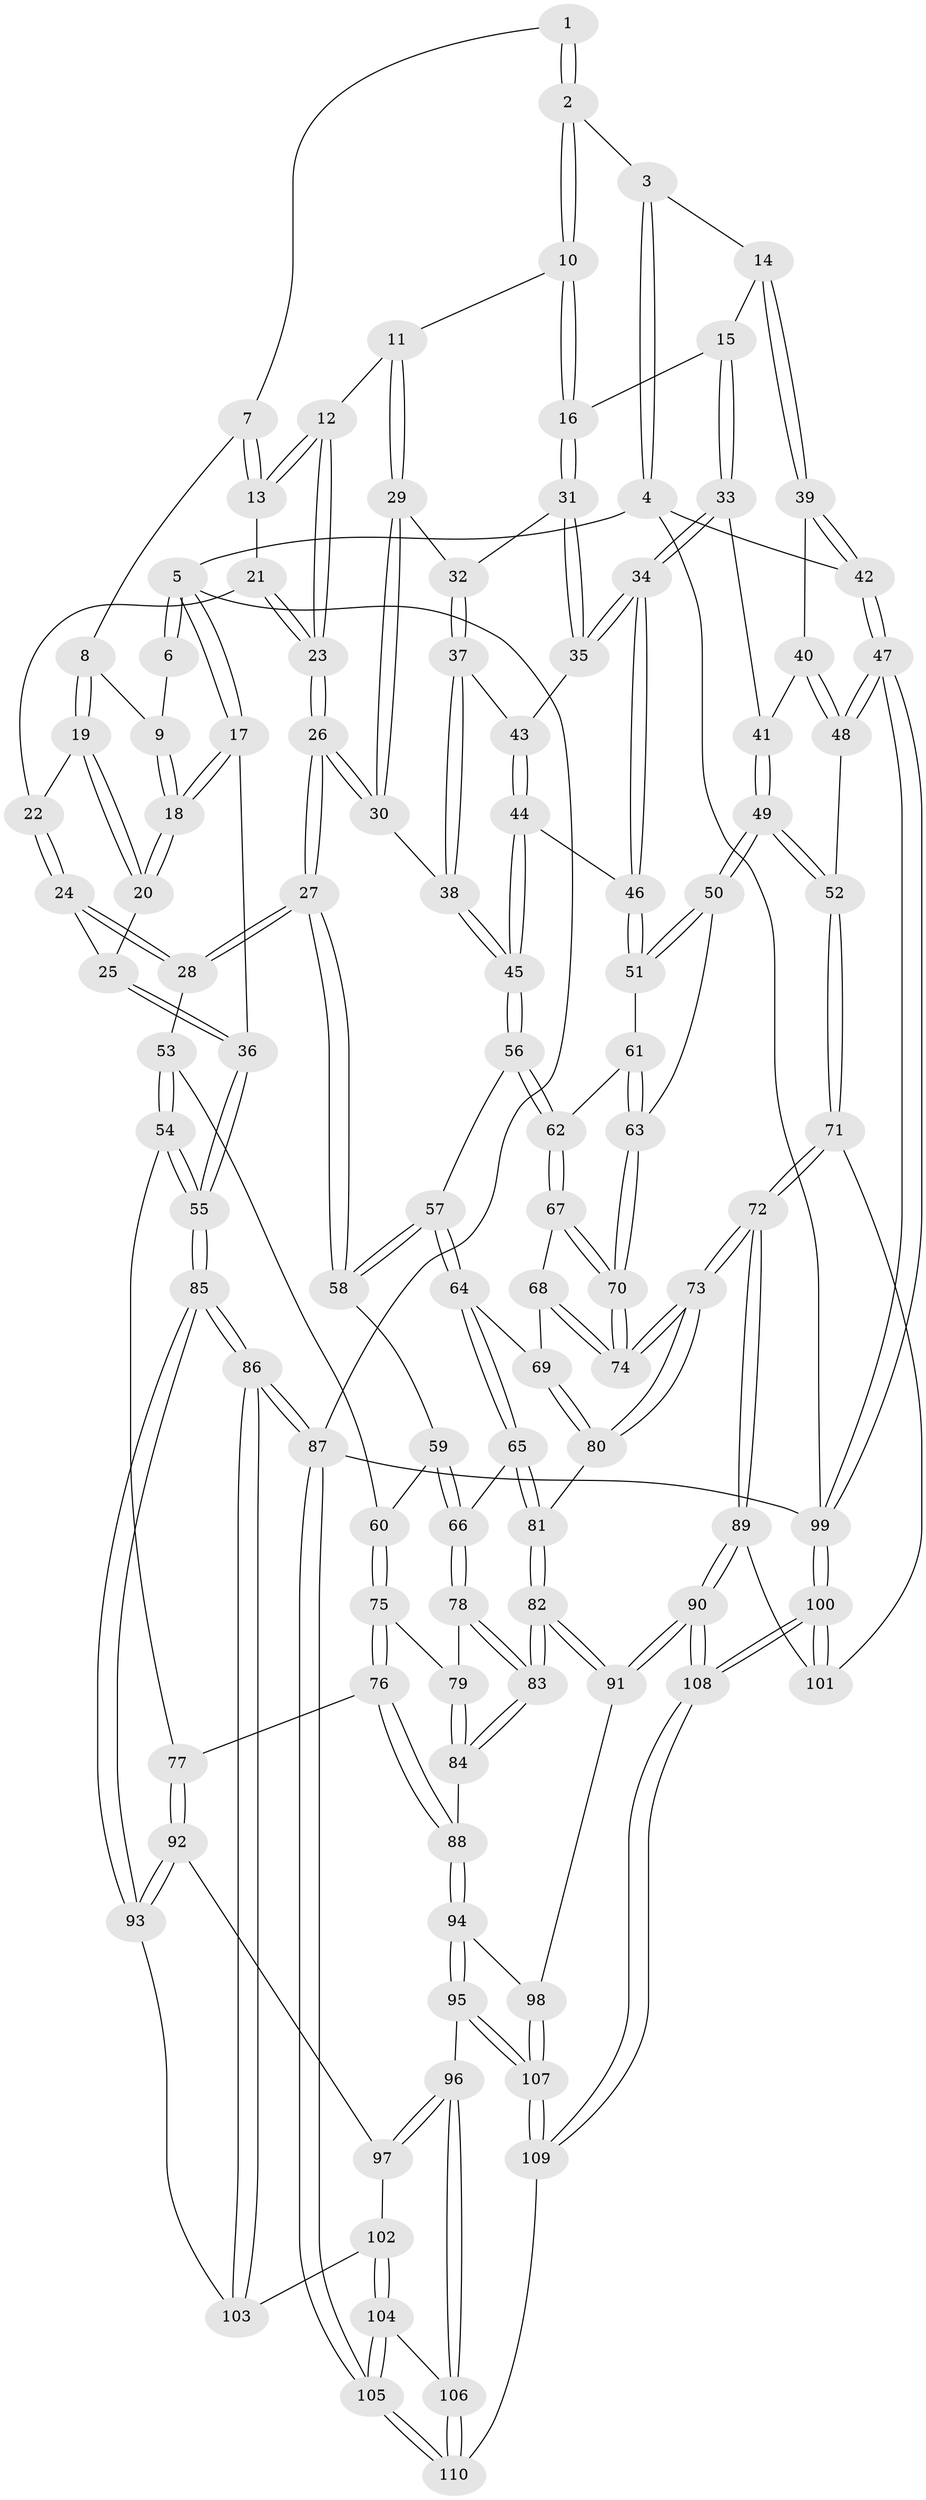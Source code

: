 // coarse degree distribution, {2: 0.16176470588235295, 3: 0.6176470588235294, 5: 0.11764705882352941, 4: 0.10294117647058823}
// Generated by graph-tools (version 1.1) at 2025/54/03/04/25 22:54:16]
// undirected, 110 vertices, 272 edges
graph export_dot {
  node [color=gray90,style=filled];
  1 [pos="+0.4258828829018724+0"];
  2 [pos="+0.705305058275369+0"];
  3 [pos="+0.8412451164601871+0"];
  4 [pos="+1+0"];
  5 [pos="+0+0"];
  6 [pos="+0.2350422189698441+0"];
  7 [pos="+0.39162675503512995+0.020356344339170586"];
  8 [pos="+0.19237218950448873+0.12753309428631723"];
  9 [pos="+0.1521552642776495+0.08119399988996995"];
  10 [pos="+0.6182638770941158+0.16486145746856778"];
  11 [pos="+0.5943001349256679+0.18581412274029943"];
  12 [pos="+0.5467819584243718+0.1826419586794096"];
  13 [pos="+0.3888090381173876+0.11193854929640361"];
  14 [pos="+0.849091115566213+0.23591453451344818"];
  15 [pos="+0.7379721641092128+0.24299949638164361"];
  16 [pos="+0.7132827483066432+0.24250553517180706"];
  17 [pos="+0+0.18287984034263957"];
  18 [pos="+0+0.1641526993564682"];
  19 [pos="+0.20116513230717578+0.14497250039435322"];
  20 [pos="+0.11217509271442429+0.23419704658769802"];
  21 [pos="+0.3814807729054712+0.12737572008355982"];
  22 [pos="+0.2233211253215745+0.16699690885801788"];
  23 [pos="+0.38228308375757647+0.27036771469715415"];
  24 [pos="+0.2528842675496546+0.316903478861549"];
  25 [pos="+0.15339391421876308+0.285459712212889"];
  26 [pos="+0.36453199822086146+0.33721874739837665"];
  27 [pos="+0.35294389384780467+0.3491049859309043"];
  28 [pos="+0.2693449766540867+0.33648549609471523"];
  29 [pos="+0.5727588630705587+0.2661392164918754"];
  30 [pos="+0.5211187816150257+0.3191953495707992"];
  31 [pos="+0.6947118100451587+0.31909195100346505"];
  32 [pos="+0.6104364035181322+0.30397497867917156"];
  33 [pos="+0.7612924781199005+0.3710066368355498"];
  34 [pos="+0.7338706601698822+0.3775677327062453"];
  35 [pos="+0.6975510763545886+0.33201491577240055"];
  36 [pos="+0+0.47168142086109743"];
  37 [pos="+0.6286024867905033+0.36706529953357325"];
  38 [pos="+0.5659479147318998+0.396813470461473"];
  39 [pos="+0.871108713021361+0.26682861092287186"];
  40 [pos="+0.8431473919747403+0.33141583159601085"];
  41 [pos="+0.8042349689404287+0.3648525884236153"];
  42 [pos="+1+0.3155781850744846"];
  43 [pos="+0.6289535915016545+0.36717828378911793"];
  44 [pos="+0.6703930277318675+0.424358513866622"];
  45 [pos="+0.5600376495400825+0.48990003844720675"];
  46 [pos="+0.7076969142584024+0.425170612980185"];
  47 [pos="+1+0.5999584011068396"];
  48 [pos="+1+0.6167788161569049"];
  49 [pos="+0.8290410209722922+0.5452873214310465"];
  50 [pos="+0.78980813544398+0.539079191162997"];
  51 [pos="+0.7219920624655014+0.46099446201803984"];
  52 [pos="+0.9868847320513949+0.6266783785711421"];
  53 [pos="+0.2335905410921516+0.3707859772130755"];
  54 [pos="+0+0.5759556970914805"];
  55 [pos="+0+0.5610937531615422"];
  56 [pos="+0.551181292839471+0.507758288804285"];
  57 [pos="+0.5421015796870253+0.5088769575903601"];
  58 [pos="+0.3869394196666407+0.4519236667711185"];
  59 [pos="+0.3804290658677692+0.4653419442742919"];
  60 [pos="+0.26451152205113176+0.5665287252175567"];
  61 [pos="+0.6245324959055315+0.5247600573985873"];
  62 [pos="+0.554818855509662+0.5108780635529206"];
  63 [pos="+0.7112193724995182+0.5729262589856913"];
  64 [pos="+0.4947772092342662+0.590794477666066"];
  65 [pos="+0.4463031689921919+0.6371102130438173"];
  66 [pos="+0.40349177366007327+0.6281839797876468"];
  67 [pos="+0.5813304981779901+0.5831152872770643"];
  68 [pos="+0.5837013548863867+0.6085995325099969"];
  69 [pos="+0.5356429493138994+0.6504354074212753"];
  70 [pos="+0.6888889112818937+0.6167649395255249"];
  71 [pos="+0.925595447953597+0.6922698638610125"];
  72 [pos="+0.7091389555484245+0.8216637667263474"];
  73 [pos="+0.6622892379077545+0.7612338061898286"];
  74 [pos="+0.6621358678284707+0.7596325385833098"];
  75 [pos="+0.19312611098135335+0.6383923673567728"];
  76 [pos="+0.1619965046588259+0.6531249797146182"];
  77 [pos="+0.1429569924196651+0.6487694208838911"];
  78 [pos="+0.3903107055308976+0.6365222496607301"];
  79 [pos="+0.36156185123861295+0.641377900709222"];
  80 [pos="+0.518744481469795+0.7239811123022496"];
  81 [pos="+0.49792873442057217+0.7252308247293618"];
  82 [pos="+0.41597163959705424+0.8017694250376936"];
  83 [pos="+0.3969328572350905+0.7841273427174473"];
  84 [pos="+0.3517659198442943+0.7616928879207878"];
  85 [pos="+0+0.6435219950976003"];
  86 [pos="+0+1"];
  87 [pos="+0+1"];
  88 [pos="+0.21485063473391158+0.7197048370344156"];
  89 [pos="+0.7016165629710412+0.8584161263889188"];
  90 [pos="+0.6800246607996717+0.9244905876778483"];
  91 [pos="+0.41615796038002617+0.8083106694806026"];
  92 [pos="+0.12603157079170269+0.7774086114348823"];
  93 [pos="+0.07662334279451478+0.8726941889045562"];
  94 [pos="+0.24415252319773056+0.8630933448126984"];
  95 [pos="+0.2362976293721+0.8814089855197933"];
  96 [pos="+0.18934230059264665+0.9107485370015805"];
  97 [pos="+0.13945782120241415+0.8579803618399637"];
  98 [pos="+0.3954416864188819+0.8566894596837453"];
  99 [pos="+1+1"];
  100 [pos="+1+1"];
  101 [pos="+0.9443541762373454+0.9169687463706496"];
  102 [pos="+0.08079965231473325+0.8788090451177498"];
  103 [pos="+0.07798091521466911+0.87687068325268"];
  104 [pos="+0.12897951789538611+0.95082611070954"];
  105 [pos="+0+1"];
  106 [pos="+0.180204721032093+0.9233548225584081"];
  107 [pos="+0.43023974494175277+1"];
  108 [pos="+0.6547978740481922+1"];
  109 [pos="+0.4464925555701349+1"];
  110 [pos="+0.35309549583825156+1"];
  1 -- 2;
  1 -- 2;
  1 -- 7;
  2 -- 3;
  2 -- 10;
  2 -- 10;
  3 -- 4;
  3 -- 4;
  3 -- 14;
  4 -- 5;
  4 -- 42;
  4 -- 99;
  5 -- 6;
  5 -- 6;
  5 -- 17;
  5 -- 17;
  5 -- 87;
  6 -- 9;
  7 -- 8;
  7 -- 13;
  7 -- 13;
  8 -- 9;
  8 -- 19;
  8 -- 19;
  9 -- 18;
  9 -- 18;
  10 -- 11;
  10 -- 16;
  10 -- 16;
  11 -- 12;
  11 -- 29;
  11 -- 29;
  12 -- 13;
  12 -- 13;
  12 -- 23;
  12 -- 23;
  13 -- 21;
  14 -- 15;
  14 -- 39;
  14 -- 39;
  15 -- 16;
  15 -- 33;
  15 -- 33;
  16 -- 31;
  16 -- 31;
  17 -- 18;
  17 -- 18;
  17 -- 36;
  18 -- 20;
  18 -- 20;
  19 -- 20;
  19 -- 20;
  19 -- 22;
  20 -- 25;
  21 -- 22;
  21 -- 23;
  21 -- 23;
  22 -- 24;
  22 -- 24;
  23 -- 26;
  23 -- 26;
  24 -- 25;
  24 -- 28;
  24 -- 28;
  25 -- 36;
  25 -- 36;
  26 -- 27;
  26 -- 27;
  26 -- 30;
  26 -- 30;
  27 -- 28;
  27 -- 28;
  27 -- 58;
  27 -- 58;
  28 -- 53;
  29 -- 30;
  29 -- 30;
  29 -- 32;
  30 -- 38;
  31 -- 32;
  31 -- 35;
  31 -- 35;
  32 -- 37;
  32 -- 37;
  33 -- 34;
  33 -- 34;
  33 -- 41;
  34 -- 35;
  34 -- 35;
  34 -- 46;
  34 -- 46;
  35 -- 43;
  36 -- 55;
  36 -- 55;
  37 -- 38;
  37 -- 38;
  37 -- 43;
  38 -- 45;
  38 -- 45;
  39 -- 40;
  39 -- 42;
  39 -- 42;
  40 -- 41;
  40 -- 48;
  40 -- 48;
  41 -- 49;
  41 -- 49;
  42 -- 47;
  42 -- 47;
  43 -- 44;
  43 -- 44;
  44 -- 45;
  44 -- 45;
  44 -- 46;
  45 -- 56;
  45 -- 56;
  46 -- 51;
  46 -- 51;
  47 -- 48;
  47 -- 48;
  47 -- 99;
  47 -- 99;
  48 -- 52;
  49 -- 50;
  49 -- 50;
  49 -- 52;
  49 -- 52;
  50 -- 51;
  50 -- 51;
  50 -- 63;
  51 -- 61;
  52 -- 71;
  52 -- 71;
  53 -- 54;
  53 -- 54;
  53 -- 60;
  54 -- 55;
  54 -- 55;
  54 -- 77;
  55 -- 85;
  55 -- 85;
  56 -- 57;
  56 -- 62;
  56 -- 62;
  57 -- 58;
  57 -- 58;
  57 -- 64;
  57 -- 64;
  58 -- 59;
  59 -- 60;
  59 -- 66;
  59 -- 66;
  60 -- 75;
  60 -- 75;
  61 -- 62;
  61 -- 63;
  61 -- 63;
  62 -- 67;
  62 -- 67;
  63 -- 70;
  63 -- 70;
  64 -- 65;
  64 -- 65;
  64 -- 69;
  65 -- 66;
  65 -- 81;
  65 -- 81;
  66 -- 78;
  66 -- 78;
  67 -- 68;
  67 -- 70;
  67 -- 70;
  68 -- 69;
  68 -- 74;
  68 -- 74;
  69 -- 80;
  69 -- 80;
  70 -- 74;
  70 -- 74;
  71 -- 72;
  71 -- 72;
  71 -- 101;
  72 -- 73;
  72 -- 73;
  72 -- 89;
  72 -- 89;
  73 -- 74;
  73 -- 74;
  73 -- 80;
  73 -- 80;
  75 -- 76;
  75 -- 76;
  75 -- 79;
  76 -- 77;
  76 -- 88;
  76 -- 88;
  77 -- 92;
  77 -- 92;
  78 -- 79;
  78 -- 83;
  78 -- 83;
  79 -- 84;
  79 -- 84;
  80 -- 81;
  81 -- 82;
  81 -- 82;
  82 -- 83;
  82 -- 83;
  82 -- 91;
  82 -- 91;
  83 -- 84;
  83 -- 84;
  84 -- 88;
  85 -- 86;
  85 -- 86;
  85 -- 93;
  85 -- 93;
  86 -- 87;
  86 -- 87;
  86 -- 103;
  86 -- 103;
  87 -- 105;
  87 -- 105;
  87 -- 99;
  88 -- 94;
  88 -- 94;
  89 -- 90;
  89 -- 90;
  89 -- 101;
  90 -- 91;
  90 -- 91;
  90 -- 108;
  90 -- 108;
  91 -- 98;
  92 -- 93;
  92 -- 93;
  92 -- 97;
  93 -- 103;
  94 -- 95;
  94 -- 95;
  94 -- 98;
  95 -- 96;
  95 -- 107;
  95 -- 107;
  96 -- 97;
  96 -- 97;
  96 -- 106;
  96 -- 106;
  97 -- 102;
  98 -- 107;
  98 -- 107;
  99 -- 100;
  99 -- 100;
  100 -- 101;
  100 -- 101;
  100 -- 108;
  100 -- 108;
  102 -- 103;
  102 -- 104;
  102 -- 104;
  104 -- 105;
  104 -- 105;
  104 -- 106;
  105 -- 110;
  105 -- 110;
  106 -- 110;
  106 -- 110;
  107 -- 109;
  107 -- 109;
  108 -- 109;
  108 -- 109;
  109 -- 110;
}
